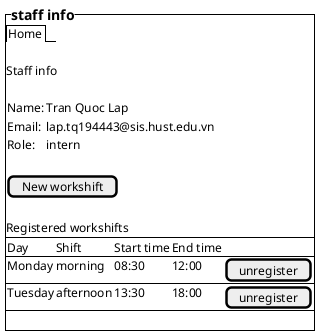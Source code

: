 @startsalt

{^==staff info
    {/ Home }

    .
    Staff info 
    .
    {
        Name: | Tran Quoc Lap
        Email: | lap.tq194443@sis.hust.edu.vn
        Role: | intern
    }
    .
    [New workshift]
    .
    Registered workshifts
    {-
        Day | Shift | Start time | End time | .
        Monday | morning | 08:30 | 12:00 | [unregister]
        Tuesday | afternoon | 13:30 | 18:00 | [unregister]
    }
    .
}

@endsalt
